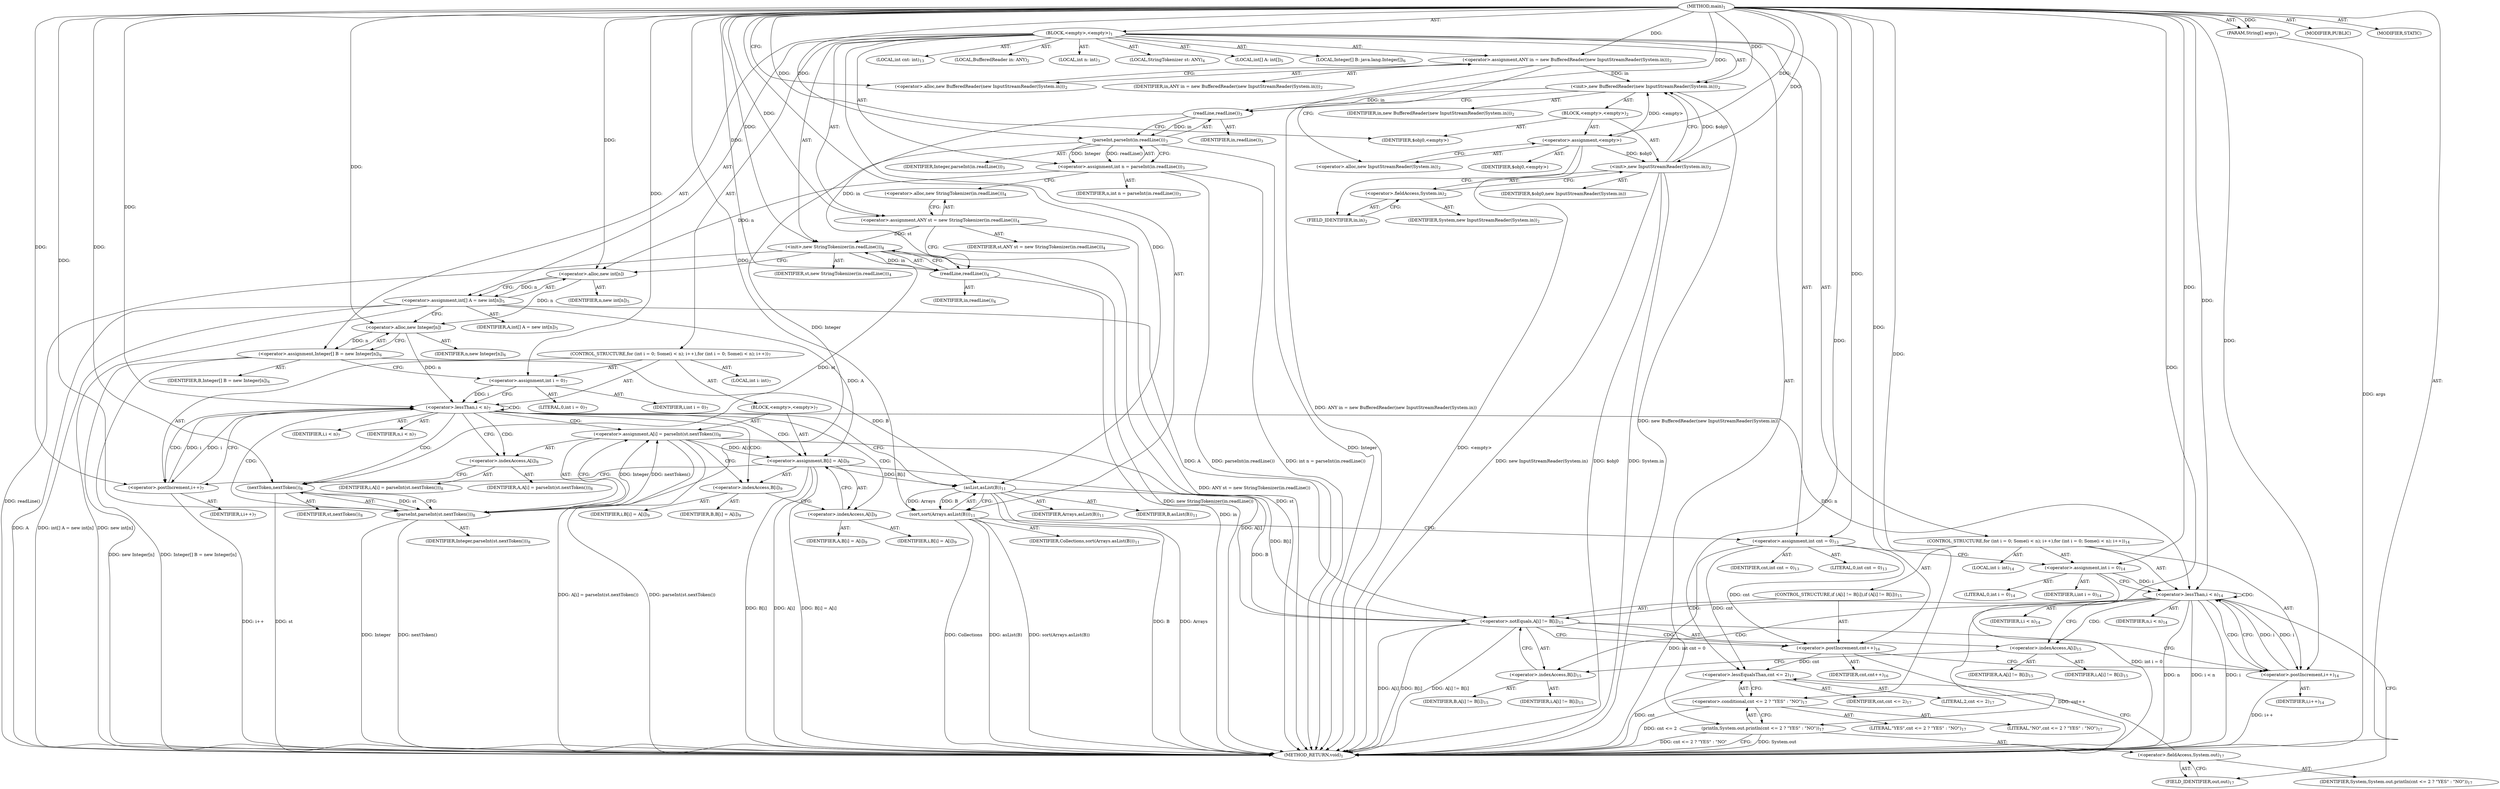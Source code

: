 digraph "main" {  
"21" [label = <(METHOD,main)<SUB>1</SUB>> ]
"22" [label = <(PARAM,String[] args)<SUB>1</SUB>> ]
"23" [label = <(BLOCK,&lt;empty&gt;,&lt;empty&gt;)<SUB>1</SUB>> ]
"4" [label = <(LOCAL,BufferedReader in: ANY)<SUB>2</SUB>> ]
"24" [label = <(&lt;operator&gt;.assignment,ANY in = new BufferedReader(new InputStreamReader(System.in)))<SUB>2</SUB>> ]
"25" [label = <(IDENTIFIER,in,ANY in = new BufferedReader(new InputStreamReader(System.in)))<SUB>2</SUB>> ]
"26" [label = <(&lt;operator&gt;.alloc,new BufferedReader(new InputStreamReader(System.in)))<SUB>2</SUB>> ]
"27" [label = <(&lt;init&gt;,new BufferedReader(new InputStreamReader(System.in)))<SUB>2</SUB>> ]
"3" [label = <(IDENTIFIER,in,new BufferedReader(new InputStreamReader(System.in)))<SUB>2</SUB>> ]
"28" [label = <(BLOCK,&lt;empty&gt;,&lt;empty&gt;)<SUB>2</SUB>> ]
"29" [label = <(&lt;operator&gt;.assignment,&lt;empty&gt;)> ]
"30" [label = <(IDENTIFIER,$obj0,&lt;empty&gt;)> ]
"31" [label = <(&lt;operator&gt;.alloc,new InputStreamReader(System.in))<SUB>2</SUB>> ]
"32" [label = <(&lt;init&gt;,new InputStreamReader(System.in))<SUB>2</SUB>> ]
"33" [label = <(IDENTIFIER,$obj0,new InputStreamReader(System.in))> ]
"34" [label = <(&lt;operator&gt;.fieldAccess,System.in)<SUB>2</SUB>> ]
"35" [label = <(IDENTIFIER,System,new InputStreamReader(System.in))<SUB>2</SUB>> ]
"36" [label = <(FIELD_IDENTIFIER,in,in)<SUB>2</SUB>> ]
"37" [label = <(IDENTIFIER,$obj0,&lt;empty&gt;)> ]
"38" [label = <(LOCAL,int n: int)<SUB>3</SUB>> ]
"39" [label = <(&lt;operator&gt;.assignment,int n = parseInt(in.readLine()))<SUB>3</SUB>> ]
"40" [label = <(IDENTIFIER,n,int n = parseInt(in.readLine()))<SUB>3</SUB>> ]
"41" [label = <(parseInt,parseInt(in.readLine()))<SUB>3</SUB>> ]
"42" [label = <(IDENTIFIER,Integer,parseInt(in.readLine()))<SUB>3</SUB>> ]
"43" [label = <(readLine,readLine())<SUB>3</SUB>> ]
"44" [label = <(IDENTIFIER,in,readLine())<SUB>3</SUB>> ]
"6" [label = <(LOCAL,StringTokenizer st: ANY)<SUB>4</SUB>> ]
"45" [label = <(&lt;operator&gt;.assignment,ANY st = new StringTokenizer(in.readLine()))<SUB>4</SUB>> ]
"46" [label = <(IDENTIFIER,st,ANY st = new StringTokenizer(in.readLine()))<SUB>4</SUB>> ]
"47" [label = <(&lt;operator&gt;.alloc,new StringTokenizer(in.readLine()))<SUB>4</SUB>> ]
"48" [label = <(&lt;init&gt;,new StringTokenizer(in.readLine()))<SUB>4</SUB>> ]
"5" [label = <(IDENTIFIER,st,new StringTokenizer(in.readLine()))<SUB>4</SUB>> ]
"49" [label = <(readLine,readLine())<SUB>4</SUB>> ]
"50" [label = <(IDENTIFIER,in,readLine())<SUB>4</SUB>> ]
"51" [label = <(LOCAL,int[] A: int[])<SUB>5</SUB>> ]
"52" [label = <(&lt;operator&gt;.assignment,int[] A = new int[n])<SUB>5</SUB>> ]
"53" [label = <(IDENTIFIER,A,int[] A = new int[n])<SUB>5</SUB>> ]
"54" [label = <(&lt;operator&gt;.alloc,new int[n])> ]
"55" [label = <(IDENTIFIER,n,new int[n])<SUB>5</SUB>> ]
"56" [label = <(LOCAL,Integer[] B: java.lang.Integer[])<SUB>6</SUB>> ]
"57" [label = <(&lt;operator&gt;.assignment,Integer[] B = new Integer[n])<SUB>6</SUB>> ]
"58" [label = <(IDENTIFIER,B,Integer[] B = new Integer[n])<SUB>6</SUB>> ]
"59" [label = <(&lt;operator&gt;.alloc,new Integer[n])> ]
"60" [label = <(IDENTIFIER,n,new Integer[n])<SUB>6</SUB>> ]
"61" [label = <(CONTROL_STRUCTURE,for (int i = 0; Some(i &lt; n); i++),for (int i = 0; Some(i &lt; n); i++))<SUB>7</SUB>> ]
"62" [label = <(LOCAL,int i: int)<SUB>7</SUB>> ]
"63" [label = <(&lt;operator&gt;.assignment,int i = 0)<SUB>7</SUB>> ]
"64" [label = <(IDENTIFIER,i,int i = 0)<SUB>7</SUB>> ]
"65" [label = <(LITERAL,0,int i = 0)<SUB>7</SUB>> ]
"66" [label = <(&lt;operator&gt;.lessThan,i &lt; n)<SUB>7</SUB>> ]
"67" [label = <(IDENTIFIER,i,i &lt; n)<SUB>7</SUB>> ]
"68" [label = <(IDENTIFIER,n,i &lt; n)<SUB>7</SUB>> ]
"69" [label = <(&lt;operator&gt;.postIncrement,i++)<SUB>7</SUB>> ]
"70" [label = <(IDENTIFIER,i,i++)<SUB>7</SUB>> ]
"71" [label = <(BLOCK,&lt;empty&gt;,&lt;empty&gt;)<SUB>7</SUB>> ]
"72" [label = <(&lt;operator&gt;.assignment,A[i] = parseInt(st.nextToken()))<SUB>8</SUB>> ]
"73" [label = <(&lt;operator&gt;.indexAccess,A[i])<SUB>8</SUB>> ]
"74" [label = <(IDENTIFIER,A,A[i] = parseInt(st.nextToken()))<SUB>8</SUB>> ]
"75" [label = <(IDENTIFIER,i,A[i] = parseInt(st.nextToken()))<SUB>8</SUB>> ]
"76" [label = <(parseInt,parseInt(st.nextToken()))<SUB>8</SUB>> ]
"77" [label = <(IDENTIFIER,Integer,parseInt(st.nextToken()))<SUB>8</SUB>> ]
"78" [label = <(nextToken,nextToken())<SUB>8</SUB>> ]
"79" [label = <(IDENTIFIER,st,nextToken())<SUB>8</SUB>> ]
"80" [label = <(&lt;operator&gt;.assignment,B[i] = A[i])<SUB>9</SUB>> ]
"81" [label = <(&lt;operator&gt;.indexAccess,B[i])<SUB>9</SUB>> ]
"82" [label = <(IDENTIFIER,B,B[i] = A[i])<SUB>9</SUB>> ]
"83" [label = <(IDENTIFIER,i,B[i] = A[i])<SUB>9</SUB>> ]
"84" [label = <(&lt;operator&gt;.indexAccess,A[i])<SUB>9</SUB>> ]
"85" [label = <(IDENTIFIER,A,B[i] = A[i])<SUB>9</SUB>> ]
"86" [label = <(IDENTIFIER,i,B[i] = A[i])<SUB>9</SUB>> ]
"87" [label = <(sort,sort(Arrays.asList(B)))<SUB>11</SUB>> ]
"88" [label = <(IDENTIFIER,Collections,sort(Arrays.asList(B)))<SUB>11</SUB>> ]
"89" [label = <(asList,asList(B))<SUB>11</SUB>> ]
"90" [label = <(IDENTIFIER,Arrays,asList(B))<SUB>11</SUB>> ]
"91" [label = <(IDENTIFIER,B,asList(B))<SUB>11</SUB>> ]
"92" [label = <(LOCAL,int cnt: int)<SUB>13</SUB>> ]
"93" [label = <(&lt;operator&gt;.assignment,int cnt = 0)<SUB>13</SUB>> ]
"94" [label = <(IDENTIFIER,cnt,int cnt = 0)<SUB>13</SUB>> ]
"95" [label = <(LITERAL,0,int cnt = 0)<SUB>13</SUB>> ]
"96" [label = <(CONTROL_STRUCTURE,for (int i = 0; Some(i &lt; n); i++),for (int i = 0; Some(i &lt; n); i++))<SUB>14</SUB>> ]
"97" [label = <(LOCAL,int i: int)<SUB>14</SUB>> ]
"98" [label = <(&lt;operator&gt;.assignment,int i = 0)<SUB>14</SUB>> ]
"99" [label = <(IDENTIFIER,i,int i = 0)<SUB>14</SUB>> ]
"100" [label = <(LITERAL,0,int i = 0)<SUB>14</SUB>> ]
"101" [label = <(&lt;operator&gt;.lessThan,i &lt; n)<SUB>14</SUB>> ]
"102" [label = <(IDENTIFIER,i,i &lt; n)<SUB>14</SUB>> ]
"103" [label = <(IDENTIFIER,n,i &lt; n)<SUB>14</SUB>> ]
"104" [label = <(&lt;operator&gt;.postIncrement,i++)<SUB>14</SUB>> ]
"105" [label = <(IDENTIFIER,i,i++)<SUB>14</SUB>> ]
"106" [label = <(CONTROL_STRUCTURE,if (A[i] != B[i]),if (A[i] != B[i]))<SUB>15</SUB>> ]
"107" [label = <(&lt;operator&gt;.notEquals,A[i] != B[i])<SUB>15</SUB>> ]
"108" [label = <(&lt;operator&gt;.indexAccess,A[i])<SUB>15</SUB>> ]
"109" [label = <(IDENTIFIER,A,A[i] != B[i])<SUB>15</SUB>> ]
"110" [label = <(IDENTIFIER,i,A[i] != B[i])<SUB>15</SUB>> ]
"111" [label = <(&lt;operator&gt;.indexAccess,B[i])<SUB>15</SUB>> ]
"112" [label = <(IDENTIFIER,B,A[i] != B[i])<SUB>15</SUB>> ]
"113" [label = <(IDENTIFIER,i,A[i] != B[i])<SUB>15</SUB>> ]
"114" [label = <(&lt;operator&gt;.postIncrement,cnt++)<SUB>16</SUB>> ]
"115" [label = <(IDENTIFIER,cnt,cnt++)<SUB>16</SUB>> ]
"116" [label = <(println,System.out.println(cnt &lt;= 2 ? &quot;YES&quot; : &quot;NO&quot;))<SUB>17</SUB>> ]
"117" [label = <(&lt;operator&gt;.fieldAccess,System.out)<SUB>17</SUB>> ]
"118" [label = <(IDENTIFIER,System,System.out.println(cnt &lt;= 2 ? &quot;YES&quot; : &quot;NO&quot;))<SUB>17</SUB>> ]
"119" [label = <(FIELD_IDENTIFIER,out,out)<SUB>17</SUB>> ]
"120" [label = <(&lt;operator&gt;.conditional,cnt &lt;= 2 ? &quot;YES&quot; : &quot;NO&quot;)<SUB>17</SUB>> ]
"121" [label = <(&lt;operator&gt;.lessEqualsThan,cnt &lt;= 2)<SUB>17</SUB>> ]
"122" [label = <(IDENTIFIER,cnt,cnt &lt;= 2)<SUB>17</SUB>> ]
"123" [label = <(LITERAL,2,cnt &lt;= 2)<SUB>17</SUB>> ]
"124" [label = <(LITERAL,&quot;YES&quot;,cnt &lt;= 2 ? &quot;YES&quot; : &quot;NO&quot;)<SUB>17</SUB>> ]
"125" [label = <(LITERAL,&quot;NO&quot;,cnt &lt;= 2 ? &quot;YES&quot; : &quot;NO&quot;)<SUB>17</SUB>> ]
"126" [label = <(MODIFIER,PUBLIC)> ]
"127" [label = <(MODIFIER,STATIC)> ]
"128" [label = <(METHOD_RETURN,void)<SUB>1</SUB>> ]
  "21" -> "22"  [ label = "AST: "] 
  "21" -> "23"  [ label = "AST: "] 
  "21" -> "126"  [ label = "AST: "] 
  "21" -> "127"  [ label = "AST: "] 
  "21" -> "128"  [ label = "AST: "] 
  "23" -> "4"  [ label = "AST: "] 
  "23" -> "24"  [ label = "AST: "] 
  "23" -> "27"  [ label = "AST: "] 
  "23" -> "38"  [ label = "AST: "] 
  "23" -> "39"  [ label = "AST: "] 
  "23" -> "6"  [ label = "AST: "] 
  "23" -> "45"  [ label = "AST: "] 
  "23" -> "48"  [ label = "AST: "] 
  "23" -> "51"  [ label = "AST: "] 
  "23" -> "52"  [ label = "AST: "] 
  "23" -> "56"  [ label = "AST: "] 
  "23" -> "57"  [ label = "AST: "] 
  "23" -> "61"  [ label = "AST: "] 
  "23" -> "87"  [ label = "AST: "] 
  "23" -> "92"  [ label = "AST: "] 
  "23" -> "93"  [ label = "AST: "] 
  "23" -> "96"  [ label = "AST: "] 
  "23" -> "116"  [ label = "AST: "] 
  "24" -> "25"  [ label = "AST: "] 
  "24" -> "26"  [ label = "AST: "] 
  "27" -> "3"  [ label = "AST: "] 
  "27" -> "28"  [ label = "AST: "] 
  "28" -> "29"  [ label = "AST: "] 
  "28" -> "32"  [ label = "AST: "] 
  "28" -> "37"  [ label = "AST: "] 
  "29" -> "30"  [ label = "AST: "] 
  "29" -> "31"  [ label = "AST: "] 
  "32" -> "33"  [ label = "AST: "] 
  "32" -> "34"  [ label = "AST: "] 
  "34" -> "35"  [ label = "AST: "] 
  "34" -> "36"  [ label = "AST: "] 
  "39" -> "40"  [ label = "AST: "] 
  "39" -> "41"  [ label = "AST: "] 
  "41" -> "42"  [ label = "AST: "] 
  "41" -> "43"  [ label = "AST: "] 
  "43" -> "44"  [ label = "AST: "] 
  "45" -> "46"  [ label = "AST: "] 
  "45" -> "47"  [ label = "AST: "] 
  "48" -> "5"  [ label = "AST: "] 
  "48" -> "49"  [ label = "AST: "] 
  "49" -> "50"  [ label = "AST: "] 
  "52" -> "53"  [ label = "AST: "] 
  "52" -> "54"  [ label = "AST: "] 
  "54" -> "55"  [ label = "AST: "] 
  "57" -> "58"  [ label = "AST: "] 
  "57" -> "59"  [ label = "AST: "] 
  "59" -> "60"  [ label = "AST: "] 
  "61" -> "62"  [ label = "AST: "] 
  "61" -> "63"  [ label = "AST: "] 
  "61" -> "66"  [ label = "AST: "] 
  "61" -> "69"  [ label = "AST: "] 
  "61" -> "71"  [ label = "AST: "] 
  "63" -> "64"  [ label = "AST: "] 
  "63" -> "65"  [ label = "AST: "] 
  "66" -> "67"  [ label = "AST: "] 
  "66" -> "68"  [ label = "AST: "] 
  "69" -> "70"  [ label = "AST: "] 
  "71" -> "72"  [ label = "AST: "] 
  "71" -> "80"  [ label = "AST: "] 
  "72" -> "73"  [ label = "AST: "] 
  "72" -> "76"  [ label = "AST: "] 
  "73" -> "74"  [ label = "AST: "] 
  "73" -> "75"  [ label = "AST: "] 
  "76" -> "77"  [ label = "AST: "] 
  "76" -> "78"  [ label = "AST: "] 
  "78" -> "79"  [ label = "AST: "] 
  "80" -> "81"  [ label = "AST: "] 
  "80" -> "84"  [ label = "AST: "] 
  "81" -> "82"  [ label = "AST: "] 
  "81" -> "83"  [ label = "AST: "] 
  "84" -> "85"  [ label = "AST: "] 
  "84" -> "86"  [ label = "AST: "] 
  "87" -> "88"  [ label = "AST: "] 
  "87" -> "89"  [ label = "AST: "] 
  "89" -> "90"  [ label = "AST: "] 
  "89" -> "91"  [ label = "AST: "] 
  "93" -> "94"  [ label = "AST: "] 
  "93" -> "95"  [ label = "AST: "] 
  "96" -> "97"  [ label = "AST: "] 
  "96" -> "98"  [ label = "AST: "] 
  "96" -> "101"  [ label = "AST: "] 
  "96" -> "104"  [ label = "AST: "] 
  "96" -> "106"  [ label = "AST: "] 
  "98" -> "99"  [ label = "AST: "] 
  "98" -> "100"  [ label = "AST: "] 
  "101" -> "102"  [ label = "AST: "] 
  "101" -> "103"  [ label = "AST: "] 
  "104" -> "105"  [ label = "AST: "] 
  "106" -> "107"  [ label = "AST: "] 
  "106" -> "114"  [ label = "AST: "] 
  "107" -> "108"  [ label = "AST: "] 
  "107" -> "111"  [ label = "AST: "] 
  "108" -> "109"  [ label = "AST: "] 
  "108" -> "110"  [ label = "AST: "] 
  "111" -> "112"  [ label = "AST: "] 
  "111" -> "113"  [ label = "AST: "] 
  "114" -> "115"  [ label = "AST: "] 
  "116" -> "117"  [ label = "AST: "] 
  "116" -> "120"  [ label = "AST: "] 
  "117" -> "118"  [ label = "AST: "] 
  "117" -> "119"  [ label = "AST: "] 
  "120" -> "121"  [ label = "AST: "] 
  "120" -> "124"  [ label = "AST: "] 
  "120" -> "125"  [ label = "AST: "] 
  "121" -> "122"  [ label = "AST: "] 
  "121" -> "123"  [ label = "AST: "] 
  "24" -> "31"  [ label = "CFG: "] 
  "27" -> "43"  [ label = "CFG: "] 
  "39" -> "47"  [ label = "CFG: "] 
  "45" -> "49"  [ label = "CFG: "] 
  "48" -> "54"  [ label = "CFG: "] 
  "52" -> "59"  [ label = "CFG: "] 
  "57" -> "63"  [ label = "CFG: "] 
  "87" -> "93"  [ label = "CFG: "] 
  "93" -> "98"  [ label = "CFG: "] 
  "116" -> "128"  [ label = "CFG: "] 
  "26" -> "24"  [ label = "CFG: "] 
  "41" -> "39"  [ label = "CFG: "] 
  "47" -> "45"  [ label = "CFG: "] 
  "49" -> "48"  [ label = "CFG: "] 
  "54" -> "52"  [ label = "CFG: "] 
  "59" -> "57"  [ label = "CFG: "] 
  "63" -> "66"  [ label = "CFG: "] 
  "66" -> "73"  [ label = "CFG: "] 
  "66" -> "89"  [ label = "CFG: "] 
  "69" -> "66"  [ label = "CFG: "] 
  "89" -> "87"  [ label = "CFG: "] 
  "98" -> "101"  [ label = "CFG: "] 
  "101" -> "108"  [ label = "CFG: "] 
  "101" -> "119"  [ label = "CFG: "] 
  "104" -> "101"  [ label = "CFG: "] 
  "117" -> "121"  [ label = "CFG: "] 
  "120" -> "116"  [ label = "CFG: "] 
  "29" -> "36"  [ label = "CFG: "] 
  "32" -> "27"  [ label = "CFG: "] 
  "43" -> "41"  [ label = "CFG: "] 
  "72" -> "81"  [ label = "CFG: "] 
  "80" -> "69"  [ label = "CFG: "] 
  "107" -> "114"  [ label = "CFG: "] 
  "107" -> "104"  [ label = "CFG: "] 
  "114" -> "104"  [ label = "CFG: "] 
  "119" -> "117"  [ label = "CFG: "] 
  "121" -> "120"  [ label = "CFG: "] 
  "31" -> "29"  [ label = "CFG: "] 
  "34" -> "32"  [ label = "CFG: "] 
  "73" -> "78"  [ label = "CFG: "] 
  "76" -> "72"  [ label = "CFG: "] 
  "81" -> "84"  [ label = "CFG: "] 
  "84" -> "80"  [ label = "CFG: "] 
  "108" -> "111"  [ label = "CFG: "] 
  "111" -> "107"  [ label = "CFG: "] 
  "36" -> "34"  [ label = "CFG: "] 
  "78" -> "76"  [ label = "CFG: "] 
  "21" -> "26"  [ label = "CFG: "] 
  "22" -> "128"  [ label = "DDG: args"] 
  "24" -> "128"  [ label = "DDG: ANY in = new BufferedReader(new InputStreamReader(System.in))"] 
  "29" -> "128"  [ label = "DDG: &lt;empty&gt;"] 
  "32" -> "128"  [ label = "DDG: $obj0"] 
  "32" -> "128"  [ label = "DDG: System.in"] 
  "32" -> "128"  [ label = "DDG: new InputStreamReader(System.in)"] 
  "27" -> "128"  [ label = "DDG: new BufferedReader(new InputStreamReader(System.in))"] 
  "41" -> "128"  [ label = "DDG: Integer"] 
  "39" -> "128"  [ label = "DDG: parseInt(in.readLine())"] 
  "39" -> "128"  [ label = "DDG: int n = parseInt(in.readLine())"] 
  "45" -> "128"  [ label = "DDG: ANY st = new StringTokenizer(in.readLine())"] 
  "48" -> "128"  [ label = "DDG: st"] 
  "49" -> "128"  [ label = "DDG: in"] 
  "48" -> "128"  [ label = "DDG: readLine()"] 
  "48" -> "128"  [ label = "DDG: new StringTokenizer(in.readLine())"] 
  "52" -> "128"  [ label = "DDG: A"] 
  "52" -> "128"  [ label = "DDG: new int[n]"] 
  "52" -> "128"  [ label = "DDG: int[] A = new int[n]"] 
  "57" -> "128"  [ label = "DDG: new Integer[n]"] 
  "57" -> "128"  [ label = "DDG: Integer[] B = new Integer[n]"] 
  "89" -> "128"  [ label = "DDG: B"] 
  "87" -> "128"  [ label = "DDG: asList(B)"] 
  "87" -> "128"  [ label = "DDG: sort(Arrays.asList(B))"] 
  "93" -> "128"  [ label = "DDG: int cnt = 0"] 
  "98" -> "128"  [ label = "DDG: int i = 0"] 
  "101" -> "128"  [ label = "DDG: i"] 
  "101" -> "128"  [ label = "DDG: n"] 
  "101" -> "128"  [ label = "DDG: i &lt; n"] 
  "116" -> "128"  [ label = "DDG: System.out"] 
  "121" -> "128"  [ label = "DDG: cnt"] 
  "120" -> "128"  [ label = "DDG: cnt &lt;= 2"] 
  "116" -> "128"  [ label = "DDG: cnt &lt;= 2 ? &quot;YES&quot; : &quot;NO&quot;"] 
  "107" -> "128"  [ label = "DDG: A[i]"] 
  "107" -> "128"  [ label = "DDG: B[i]"] 
  "107" -> "128"  [ label = "DDG: A[i] != B[i]"] 
  "114" -> "128"  [ label = "DDG: cnt++"] 
  "104" -> "128"  [ label = "DDG: i++"] 
  "76" -> "128"  [ label = "DDG: Integer"] 
  "78" -> "128"  [ label = "DDG: st"] 
  "76" -> "128"  [ label = "DDG: nextToken()"] 
  "72" -> "128"  [ label = "DDG: parseInt(st.nextToken())"] 
  "72" -> "128"  [ label = "DDG: A[i] = parseInt(st.nextToken())"] 
  "80" -> "128"  [ label = "DDG: B[i]"] 
  "80" -> "128"  [ label = "DDG: A[i]"] 
  "80" -> "128"  [ label = "DDG: B[i] = A[i]"] 
  "69" -> "128"  [ label = "DDG: i++"] 
  "87" -> "128"  [ label = "DDG: Collections"] 
  "89" -> "128"  [ label = "DDG: Arrays"] 
  "21" -> "22"  [ label = "DDG: "] 
  "21" -> "24"  [ label = "DDG: "] 
  "41" -> "39"  [ label = "DDG: Integer"] 
  "41" -> "39"  [ label = "DDG: readLine()"] 
  "21" -> "45"  [ label = "DDG: "] 
  "54" -> "52"  [ label = "DDG: n"] 
  "59" -> "57"  [ label = "DDG: n"] 
  "21" -> "93"  [ label = "DDG: "] 
  "24" -> "27"  [ label = "DDG: in"] 
  "21" -> "27"  [ label = "DDG: "] 
  "29" -> "27"  [ label = "DDG: &lt;empty&gt;"] 
  "32" -> "27"  [ label = "DDG: $obj0"] 
  "45" -> "48"  [ label = "DDG: st"] 
  "21" -> "48"  [ label = "DDG: "] 
  "49" -> "48"  [ label = "DDG: in"] 
  "21" -> "63"  [ label = "DDG: "] 
  "21" -> "87"  [ label = "DDG: "] 
  "89" -> "87"  [ label = "DDG: Arrays"] 
  "89" -> "87"  [ label = "DDG: B"] 
  "21" -> "98"  [ label = "DDG: "] 
  "21" -> "116"  [ label = "DDG: "] 
  "21" -> "29"  [ label = "DDG: "] 
  "21" -> "37"  [ label = "DDG: "] 
  "21" -> "41"  [ label = "DDG: "] 
  "43" -> "41"  [ label = "DDG: in"] 
  "43" -> "49"  [ label = "DDG: in"] 
  "21" -> "49"  [ label = "DDG: "] 
  "39" -> "54"  [ label = "DDG: n"] 
  "21" -> "54"  [ label = "DDG: "] 
  "54" -> "59"  [ label = "DDG: n"] 
  "21" -> "59"  [ label = "DDG: "] 
  "63" -> "66"  [ label = "DDG: i"] 
  "69" -> "66"  [ label = "DDG: i"] 
  "21" -> "66"  [ label = "DDG: "] 
  "59" -> "66"  [ label = "DDG: n"] 
  "66" -> "69"  [ label = "DDG: i"] 
  "21" -> "69"  [ label = "DDG: "] 
  "76" -> "72"  [ label = "DDG: Integer"] 
  "76" -> "72"  [ label = "DDG: nextToken()"] 
  "52" -> "80"  [ label = "DDG: A"] 
  "72" -> "80"  [ label = "DDG: A[i]"] 
  "21" -> "89"  [ label = "DDG: "] 
  "57" -> "89"  [ label = "DDG: B"] 
  "80" -> "89"  [ label = "DDG: B[i]"] 
  "98" -> "101"  [ label = "DDG: i"] 
  "104" -> "101"  [ label = "DDG: i"] 
  "21" -> "101"  [ label = "DDG: "] 
  "66" -> "101"  [ label = "DDG: n"] 
  "101" -> "104"  [ label = "DDG: i"] 
  "21" -> "104"  [ label = "DDG: "] 
  "21" -> "120"  [ label = "DDG: "] 
  "29" -> "32"  [ label = "DDG: $obj0"] 
  "21" -> "32"  [ label = "DDG: "] 
  "27" -> "43"  [ label = "DDG: in"] 
  "21" -> "43"  [ label = "DDG: "] 
  "52" -> "107"  [ label = "DDG: A"] 
  "72" -> "107"  [ label = "DDG: A[i]"] 
  "89" -> "107"  [ label = "DDG: B"] 
  "80" -> "107"  [ label = "DDG: B[i]"] 
  "93" -> "114"  [ label = "DDG: cnt"] 
  "21" -> "114"  [ label = "DDG: "] 
  "93" -> "121"  [ label = "DDG: cnt"] 
  "114" -> "121"  [ label = "DDG: cnt"] 
  "21" -> "121"  [ label = "DDG: "] 
  "41" -> "76"  [ label = "DDG: Integer"] 
  "21" -> "76"  [ label = "DDG: "] 
  "78" -> "76"  [ label = "DDG: st"] 
  "48" -> "78"  [ label = "DDG: st"] 
  "21" -> "78"  [ label = "DDG: "] 
  "66" -> "80"  [ label = "CDG: "] 
  "66" -> "73"  [ label = "CDG: "] 
  "66" -> "66"  [ label = "CDG: "] 
  "66" -> "81"  [ label = "CDG: "] 
  "66" -> "84"  [ label = "CDG: "] 
  "66" -> "72"  [ label = "CDG: "] 
  "66" -> "69"  [ label = "CDG: "] 
  "66" -> "76"  [ label = "CDG: "] 
  "66" -> "78"  [ label = "CDG: "] 
  "101" -> "107"  [ label = "CDG: "] 
  "101" -> "104"  [ label = "CDG: "] 
  "101" -> "101"  [ label = "CDG: "] 
  "101" -> "108"  [ label = "CDG: "] 
  "101" -> "111"  [ label = "CDG: "] 
  "107" -> "114"  [ label = "CDG: "] 
}
